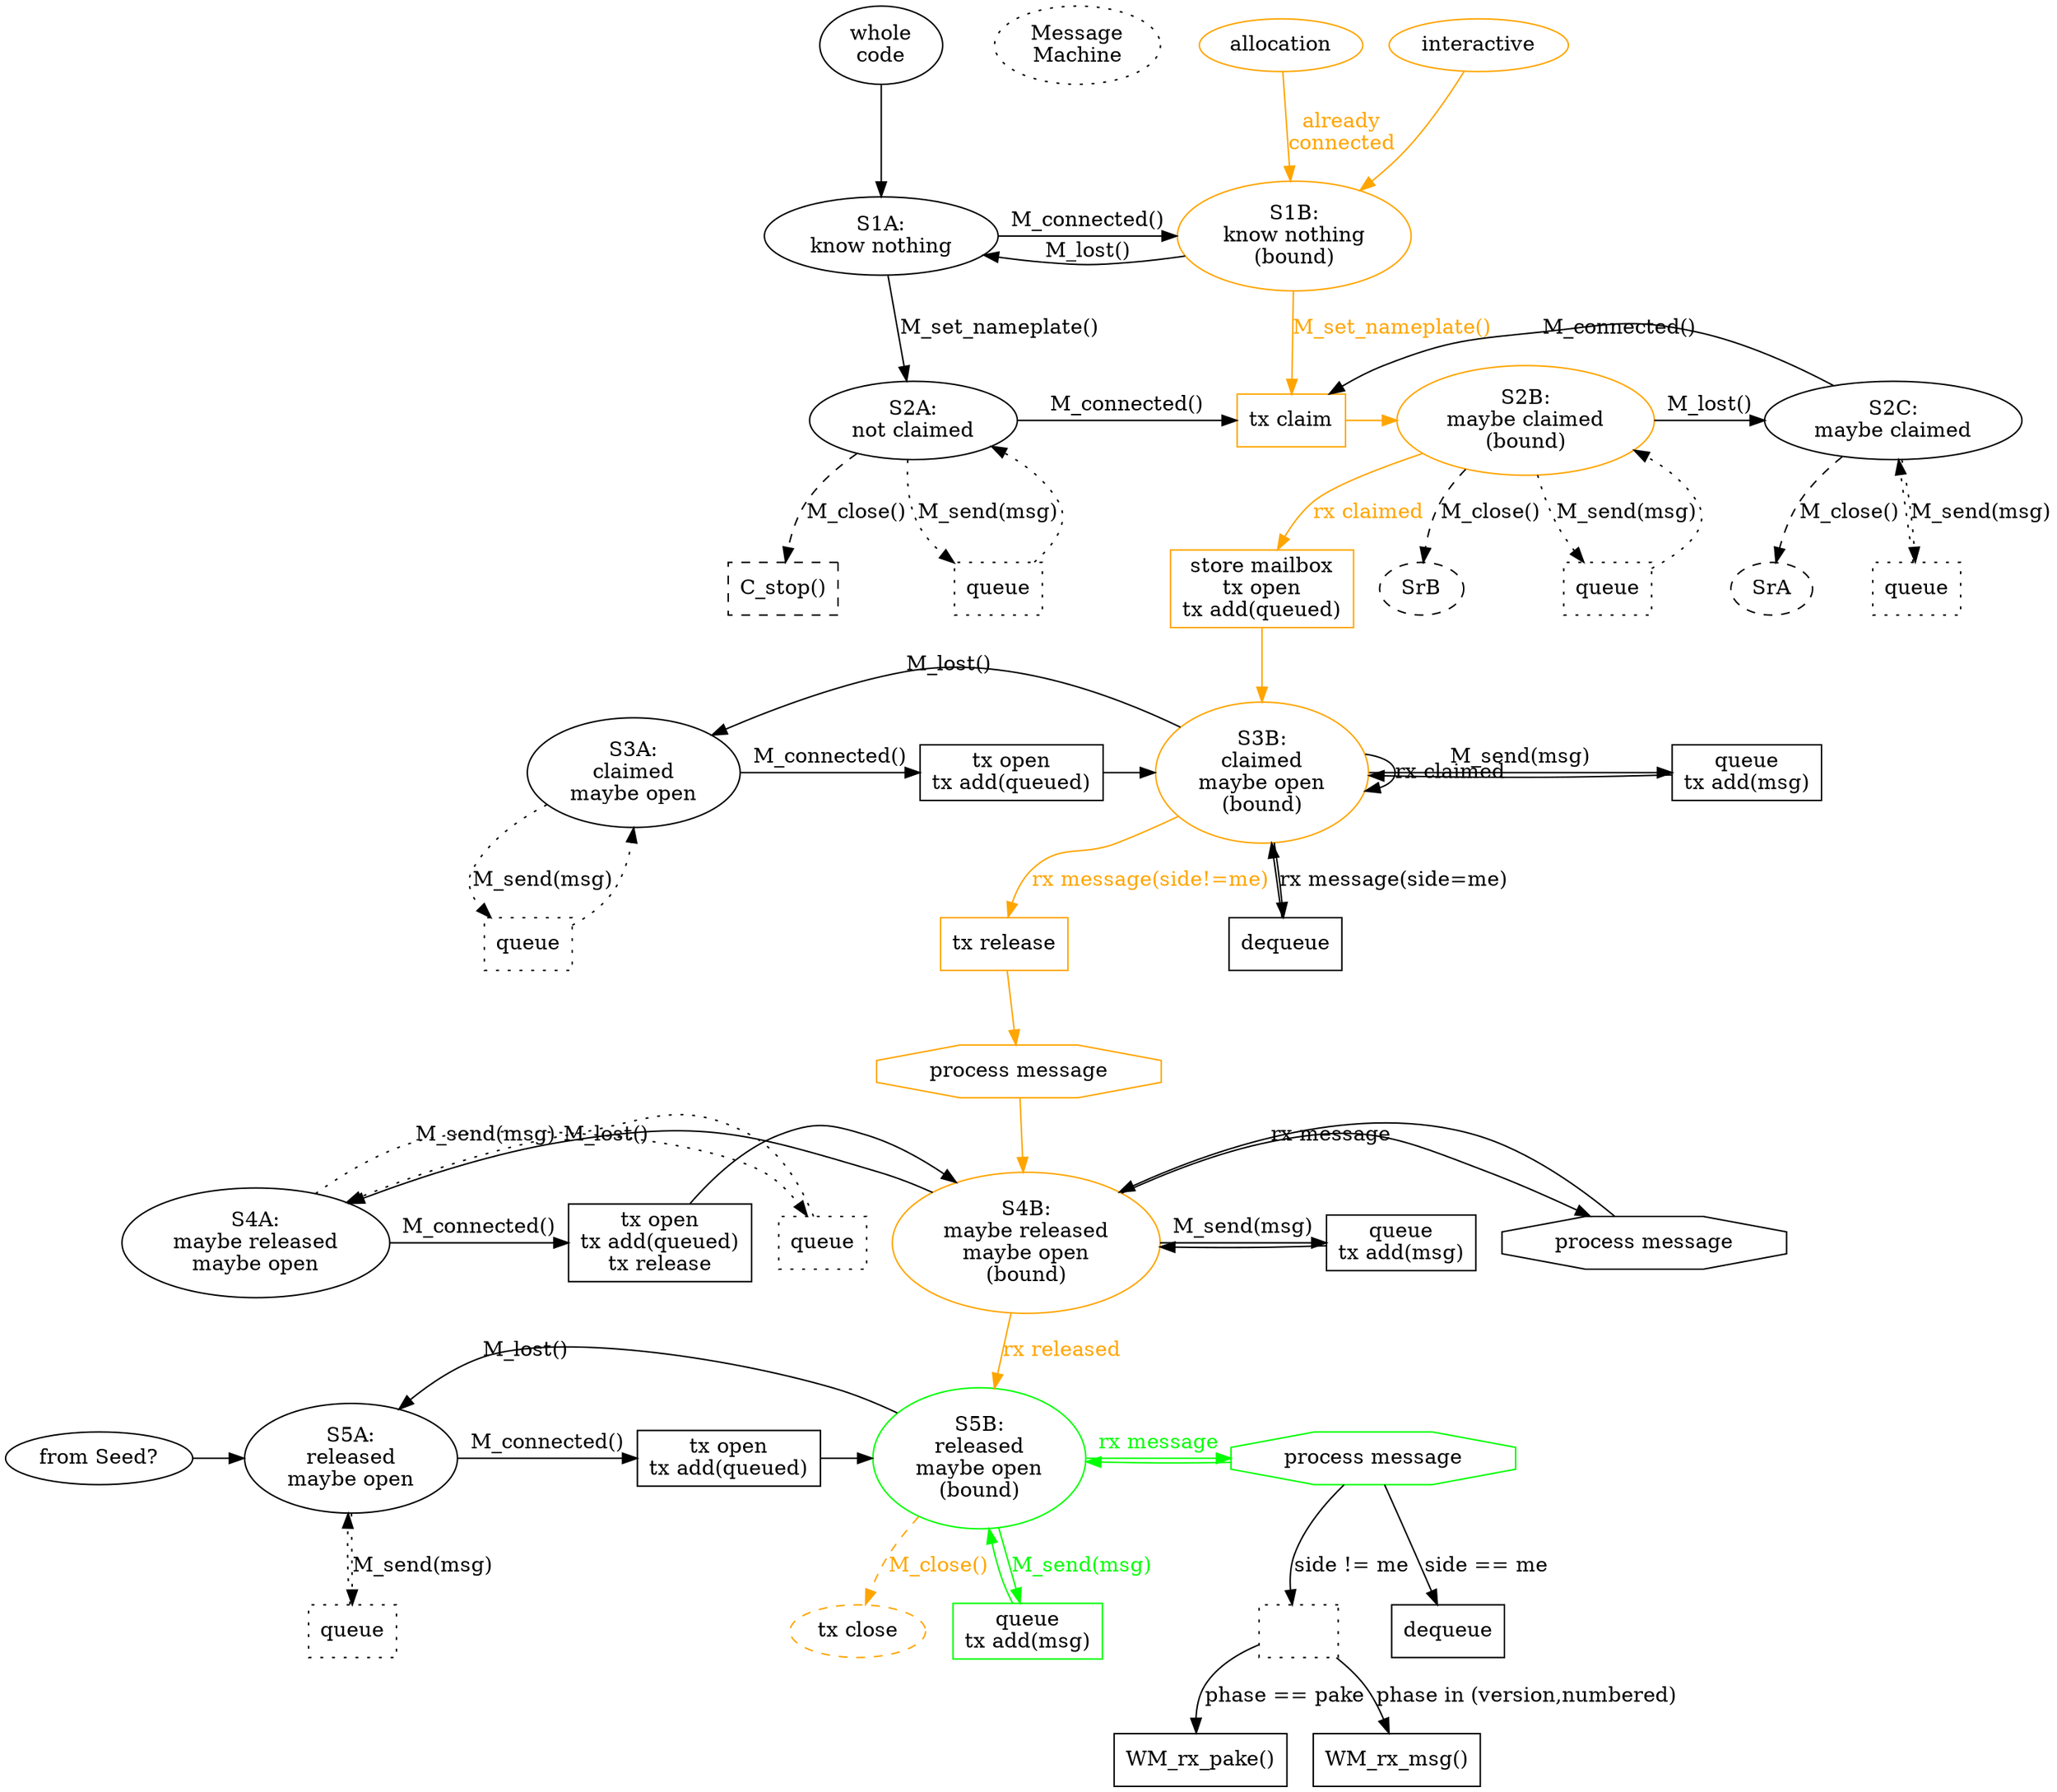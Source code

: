 digraph {
        /* new idea */

        {rank=same; M_entry_whole_code M_title M_entry_allocation M_entry_interactive}
        M_entry_whole_code [label="whole\ncode"]
        M_entry_whole_code -> M_S1A
        M_title [label="Message\nMachine" style="dotted"]
        M_entry_whole_code -> M_title [style="invis"]
        M_entry_allocation [label="allocation" color="orange"]
        M_entry_allocation -> M_S1B [label="already\nconnected" color="orange" fontcolor="orange"]
        M_entry_interactive [label="interactive" color="orange"]
        M_entry_interactive -> M_S1B [color="orange"]

        {rank=same; M_S1A M_S1B}
        M_S1A [label="S1A:\nknow nothing"]
        M_S1B [label="S1B:\nknow nothing\n(bound)" color="orange"]
        M_S1A -> M_S1B [label="M_connected()"]
        M_S1B -> M_S1A [label="M_lost()"]

        M_S1A -> M_S2A [label="M_set_nameplate()"]
        M_S1B -> M_P2_claim [label="M_set_nameplate()" color="orange" fontcolor="orange"]

        {rank=same; M_S2A M_S2B M_S2C M_P2_claim}
        M_S2A [label="S2A:\nnot claimed"]
        M_S2C [label="S2C:\nmaybe claimed"]
        M_S2B [label="S2B:\nmaybe claimed\n(bound)" color="orange"]
        M_S2A -> M_P2_claim [label="M_connected()"]
        M_S2A -> M_C_stop [label="M_close()" style="dashed"]
        M_C_stop [shape="box" label="C_stop()" style="dashed"]
        M_S2B -> M_SrB [label="M_close()" style="dashed"]
        M_SrB [label="SrB" style="dashed"]
        M_S2C -> M_SrA [label="M_close()" style="dashed"]
        M_SrA [label="SrA" style="dashed"]

        M_S2C -> M_P2_claim [label="M_connected()"]
        M_S2B -> M_S2C [label="M_lost()"]
        M_P2_claim [shape="box" label="tx claim" color="orange"]
        M_P2_claim -> M_S2B [color="orange"]
        M_S2A -> M_P2A_queue [label="M_send(msg)" style="dotted"]
        M_P2A_queue [shape="box" label="queue" style="dotted"]
        M_P2A_queue -> M_S2A [style="dotted"]
        M_S2C -> M_P2C_queue [label="M_send(msg)" style="dotted"]
        M_P2C_queue [shape="box" label="queue" style="dotted"]
        M_P2C_queue -> M_S2C [style="dotted"]
        M_S2B -> M_P2B_queue [label="M_send(msg)" style="dotted"]
        M_P2B_queue [shape="box" label="queue" style="dotted"]
        M_P2B_queue -> M_S2B [style="dotted"]

        M_S2A -> M_S3A [label="(none)" style="invis"]
        M_S2B -> M_P_open [label="rx claimed" color="orange" fontcolor="orange"]
        M_P_open [shape="box" label="store mailbox\ntx open\ntx add(queued)" color="orange"]
        M_P_open -> M_S3B [color="orange"]

        {rank=same; M_S3A M_S3B M_P3_open M_P3_send}
        M_S3A [label="S3A:\nclaimed\nmaybe open"]
        M_S3B [label="S3B:\nclaimed\nmaybe open\n(bound)" color="orange"]
        M_S3A -> M_P3_open [label="M_connected()"]
        M_S3B -> M_S3A [label="M_lost()"]
        M_P3_open [shape="box" label="tx open\ntx add(queued)"]
        M_P3_open -> M_S3B
        M_S3B -> M_S3B [label="rx claimed"]
        M_S3B -> M_P3_send [label="M_send(msg)"]
        M_P3_send [shape="box" label="queue\ntx add(msg)"]
        M_P3_send -> M_S3B
        M_S3A -> M_P3_queue [label="M_send(msg)" style="dotted"]
        M_P3_queue [shape="box" label="queue" style="dotted"]
        M_P3_queue -> M_S3A [style="dotted"]

        M_S3A -> M_S4A [label="(none)" style="invis"]
        M_S3B -> M_P3_process_ours [label="rx message(side=me)"]
        M_P3_process_ours [shape="box" label="dequeue"]
        M_P3_process_ours -> M_S3B
        M_S3B -> M_P3_process_theirs1 [label="rx message(side!=me)" color="orange" fontcolor="orange"]
        M_P3_process_theirs1 [shape="box" label="tx release" color="orange"]
        M_P3_process_theirs1 -> M_P3_process_theirs2 [color="orange"]
        M_P3_process_theirs2 [shape="octagon" label="process message" color="orange"]
        /* pay attention to the race here: this process_message() will
        deliver msg_pake to the WormholeMachine, which will compute_key() and
        M_send(version), and we're in between M_S2A (where M_send gets
        queued) and M_S3A (where M_send gets sent and queued), and we're no
        longer passing through the M_P3_open phase (which drains the queue).
        So there's a real possibility of the outbound msg_version getting
        dropped on the floor, or put in a queue but never delivered. */
        M_P3_process_theirs2 -> M_S4B [color="orange"]

        {rank=same; M_S4A M_P4_release M_S4B M_P4_process M_P4_send M_P4_queue}
        M_S4A [label="S4A:\nmaybe released\nmaybe open\n"]

        M_S4B [label="S4B:\nmaybe released\nmaybe open\n(bound)" color="orange"]
        M_S4A -> M_P4_release [label="M_connected()"]
        M_P4_release [shape="box" label="tx open\ntx add(queued)\ntx release"]
        M_S4B -> M_P4_send [label="M_send(msg)"]
        M_P4_send [shape="box" label="queue\ntx add(msg)"]
        M_P4_send -> M_S4B
        M_S4A -> M_P4_queue [label="M_send(msg)" style="dotted"]
        M_P4_queue [shape="box" label="queue" style="dotted"]
        M_P4_queue -> M_S4A [style="dotted"]

        M_P4_release -> M_S4B
        M_S4B -> M_S4A [label="M_lost()"]
        M_S4B -> M_P4_process [label="rx message"]
        M_P4_process [shape="octagon" label="process message"]
        M_P4_process -> M_S4B

        M_S4A -> M_S5A [label="(none)" style="invis"]
        M_S4B -> M_S5B [label="rx released" color="orange" fontcolor="orange"]

        seed [label="from Seed?"]
        M_S3A -> seed [style="invis"]
        M_S4A -> seed [style="invis"]
        seed -> M_S5A
        {rank=same; seed M_S5A M_S5B M_P5_open M_process}
        M_S5A [label="S5A:\nreleased\nmaybe open"]
        M_S5B [label="S5B:\nreleased\nmaybe open\n(bound)" color="green"]
        M_S5A -> M_P5_open [label="M_connected()"]
        M_P5_open [shape="box" label="tx open\ntx add(queued)"]
        M_P5_open -> M_S5B
        M_S5B -> M_S5A [label="M_lost()"]
        M_S5B -> M_process [label="rx message" color="green" fontcolor="green"]
        M_process [shape="octagon" label="process message" color="green"]
        M_process -> M_S5B [color="green"]
        M_S5B -> M_P5_send [label="M_send(msg)" color="green" fontcolor="green"]
        M_P5_send [shape="box" label="queue\ntx add(msg)" color="green"]
        M_P5_send -> M_S5B [color="green"]
        M_S5A -> M_P5_queue [label="M_send(msg)" style="dotted"]
        M_P5_queue [shape="box" label="queue" style="dotted"]
        M_P5_queue -> M_S5A [style="dotted"]
        M_S5B -> M_CcB_P_close [label="M_close()" style="dashed" color="orange" fontcolor="orange"]
        M_CcB_P_close [label="tx close" style="dashed" color="orange"]

        M_process [shape="octagon" label="process message"]
        M_process_me [shape="box" label="dequeue"]
        M_process -> M_process_me [label="side == me"]
        M_process_them [shape="box" label="" style="dotted"]
        M_process -> M_process_them [label="side != me"]
        M_process_them -> M_process_pake [label="phase == pake"]
        M_process_pake [shape="box" label="WM_rx_pake()"]
        M_process_them -> M_process_other [label="phase in (version,numbered)"]
        M_process_other [shape="box" label="WM_rx_msg()"]

}
